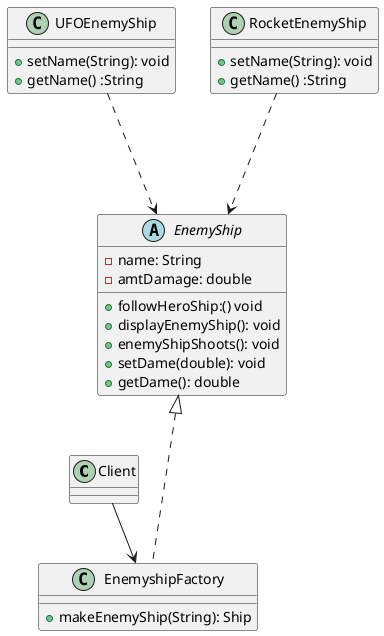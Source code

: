 @startuml
Class Client{}

Class EnemyshipFactory{
    + makeEnemyShip(String): Ship
}

Abstract Class EnemyShip {
    - name: String
    - amtDamage: double
    + followHeroShip:() void
    + displayEnemyShip(): void
    + enemyShipShoots(): void
    + setDame(double): void
    + getDame(): double
}

Class UFOEnemyShip {
    + setName(String): void
    + getName() :String
}

Class RocketEnemyShip {
    + setName(String): void
    + getName() :String
}

Client --> EnemyshipFactory
EnemyShip <|... EnemyshipFactory
UFOEnemyShip ...> EnemyShip
RocketEnemyShip ...> EnemyShip

@enduml